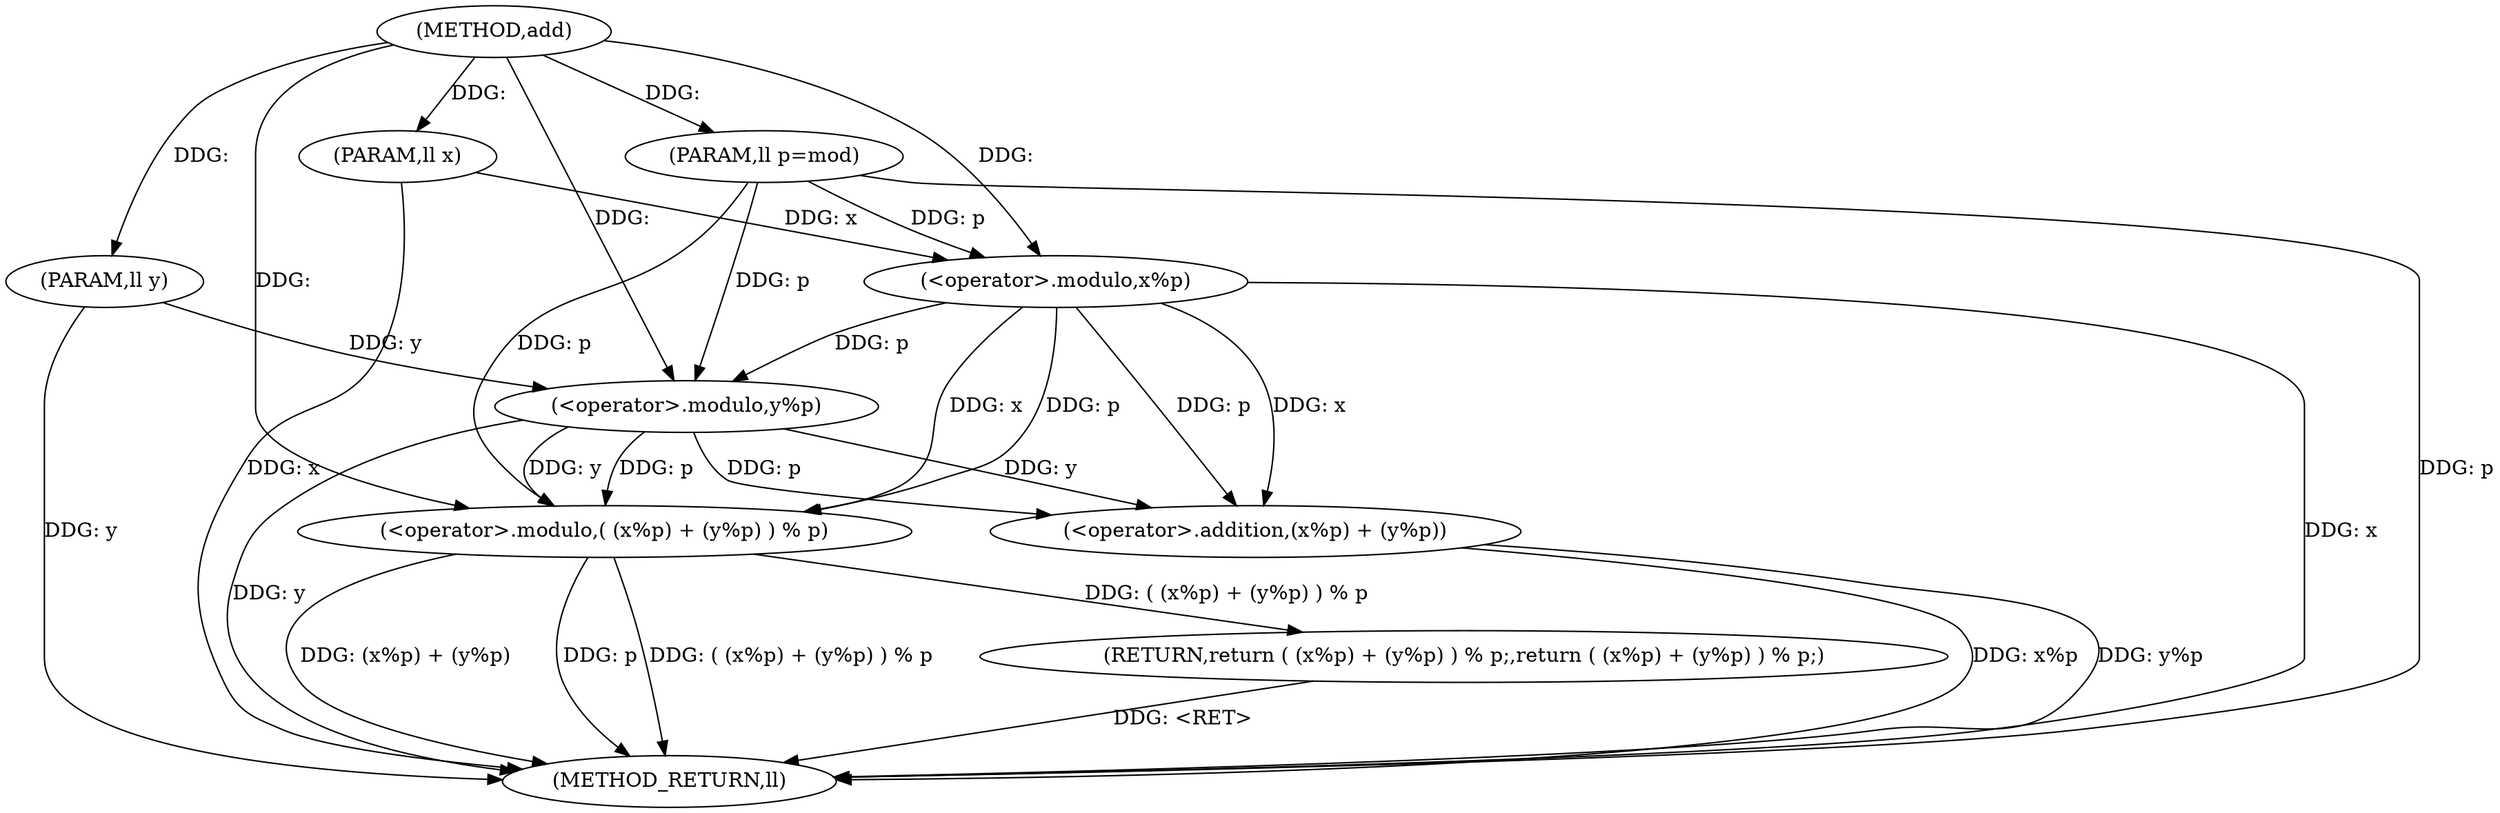 digraph "add" {  
"1000163" [label = "(METHOD,add)" ]
"1000178" [label = "(METHOD_RETURN,ll)" ]
"1000164" [label = "(PARAM,ll x)" ]
"1000165" [label = "(PARAM,ll y)" ]
"1000166" [label = "(PARAM,ll p=mod)" ]
"1000168" [label = "(RETURN,return ( (x%p) + (y%p) ) % p;,return ( (x%p) + (y%p) ) % p;)" ]
"1000169" [label = "(<operator>.modulo,( (x%p) + (y%p) ) % p)" ]
"1000170" [label = "(<operator>.addition,(x%p) + (y%p))" ]
"1000171" [label = "(<operator>.modulo,x%p)" ]
"1000174" [label = "(<operator>.modulo,y%p)" ]
  "1000168" -> "1000178"  [ label = "DDG: <RET>"] 
  "1000164" -> "1000178"  [ label = "DDG: x"] 
  "1000165" -> "1000178"  [ label = "DDG: y"] 
  "1000166" -> "1000178"  [ label = "DDG: p"] 
  "1000171" -> "1000178"  [ label = "DDG: x"] 
  "1000170" -> "1000178"  [ label = "DDG: x%p"] 
  "1000174" -> "1000178"  [ label = "DDG: y"] 
  "1000170" -> "1000178"  [ label = "DDG: y%p"] 
  "1000169" -> "1000178"  [ label = "DDG: (x%p) + (y%p)"] 
  "1000169" -> "1000178"  [ label = "DDG: p"] 
  "1000169" -> "1000178"  [ label = "DDG: ( (x%p) + (y%p) ) % p"] 
  "1000163" -> "1000164"  [ label = "DDG: "] 
  "1000163" -> "1000165"  [ label = "DDG: "] 
  "1000163" -> "1000166"  [ label = "DDG: "] 
  "1000169" -> "1000168"  [ label = "DDG: ( (x%p) + (y%p) ) % p"] 
  "1000171" -> "1000169"  [ label = "DDG: x"] 
  "1000171" -> "1000169"  [ label = "DDG: p"] 
  "1000174" -> "1000169"  [ label = "DDG: p"] 
  "1000174" -> "1000169"  [ label = "DDG: y"] 
  "1000166" -> "1000169"  [ label = "DDG: p"] 
  "1000163" -> "1000169"  [ label = "DDG: "] 
  "1000171" -> "1000170"  [ label = "DDG: x"] 
  "1000171" -> "1000170"  [ label = "DDG: p"] 
  "1000174" -> "1000170"  [ label = "DDG: p"] 
  "1000174" -> "1000170"  [ label = "DDG: y"] 
  "1000164" -> "1000171"  [ label = "DDG: x"] 
  "1000163" -> "1000171"  [ label = "DDG: "] 
  "1000166" -> "1000171"  [ label = "DDG: p"] 
  "1000165" -> "1000174"  [ label = "DDG: y"] 
  "1000163" -> "1000174"  [ label = "DDG: "] 
  "1000171" -> "1000174"  [ label = "DDG: p"] 
  "1000166" -> "1000174"  [ label = "DDG: p"] 
}
